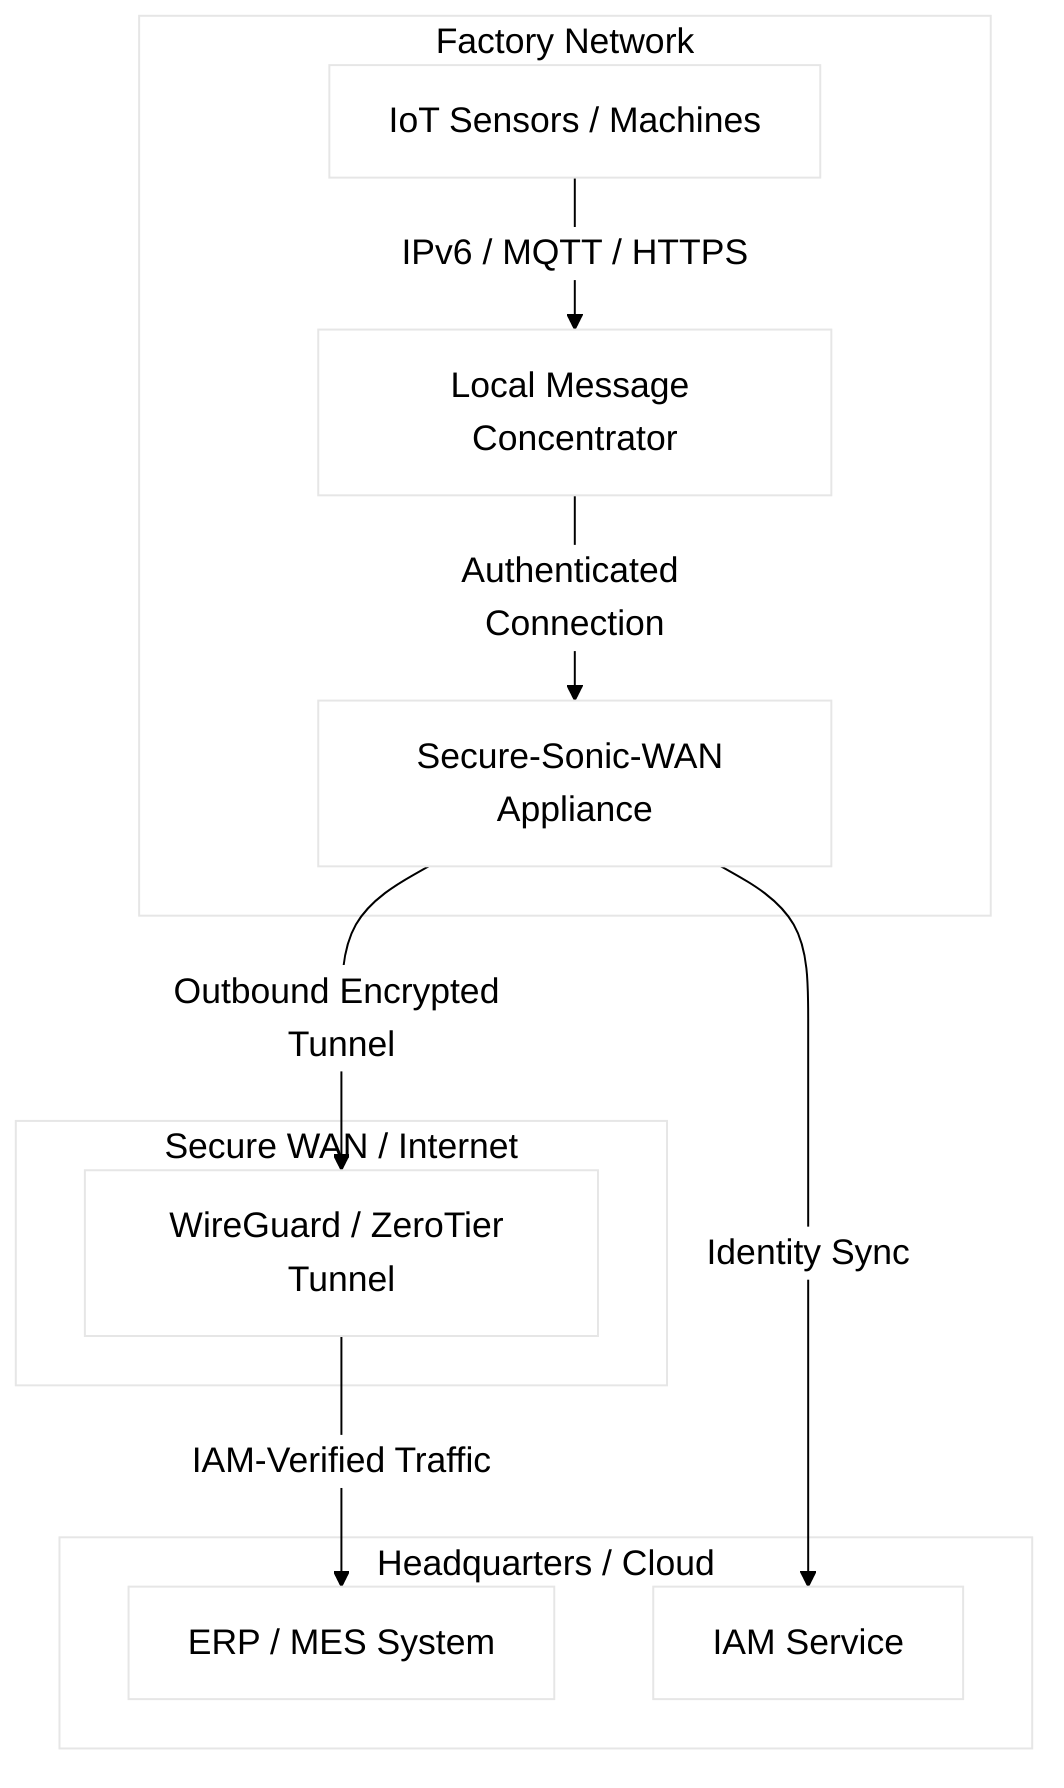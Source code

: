%%{init: {'theme':'base', 'themeVariables': { 'background': '#ffffff', 'primaryColor': '#ffffff', 'primaryTextColor': '#000000', 'lineColor': '#000000', 'edgeLabelBackground':'#ffffff', 'fontSize': '18px' }}}%%

graph TD
    subgraph "Factory Network"
        D1["IoT Sensors / Machines"]
        D2["Local Message Concentrator"]
        D3["Secure-Sonic-WAN Appliance"]
    end

    subgraph "Secure WAN / Internet"
        T1["WireGuard / ZeroTier Tunnel"]
    end

    subgraph "Headquarters / Cloud"
        C1["ERP / MES System"]
        C2["IAM Service"]
    end

    D1 -->|"IPv6 / MQTT / HTTPS"| D2
    D2 -->|"Authenticated Connection"| D3
    D3 -->|"Outbound Encrypted Tunnel"| T1
    T1 -->|"IAM-Verified Traffic"| C1
    D3 -->|"Identity Sync"| C2